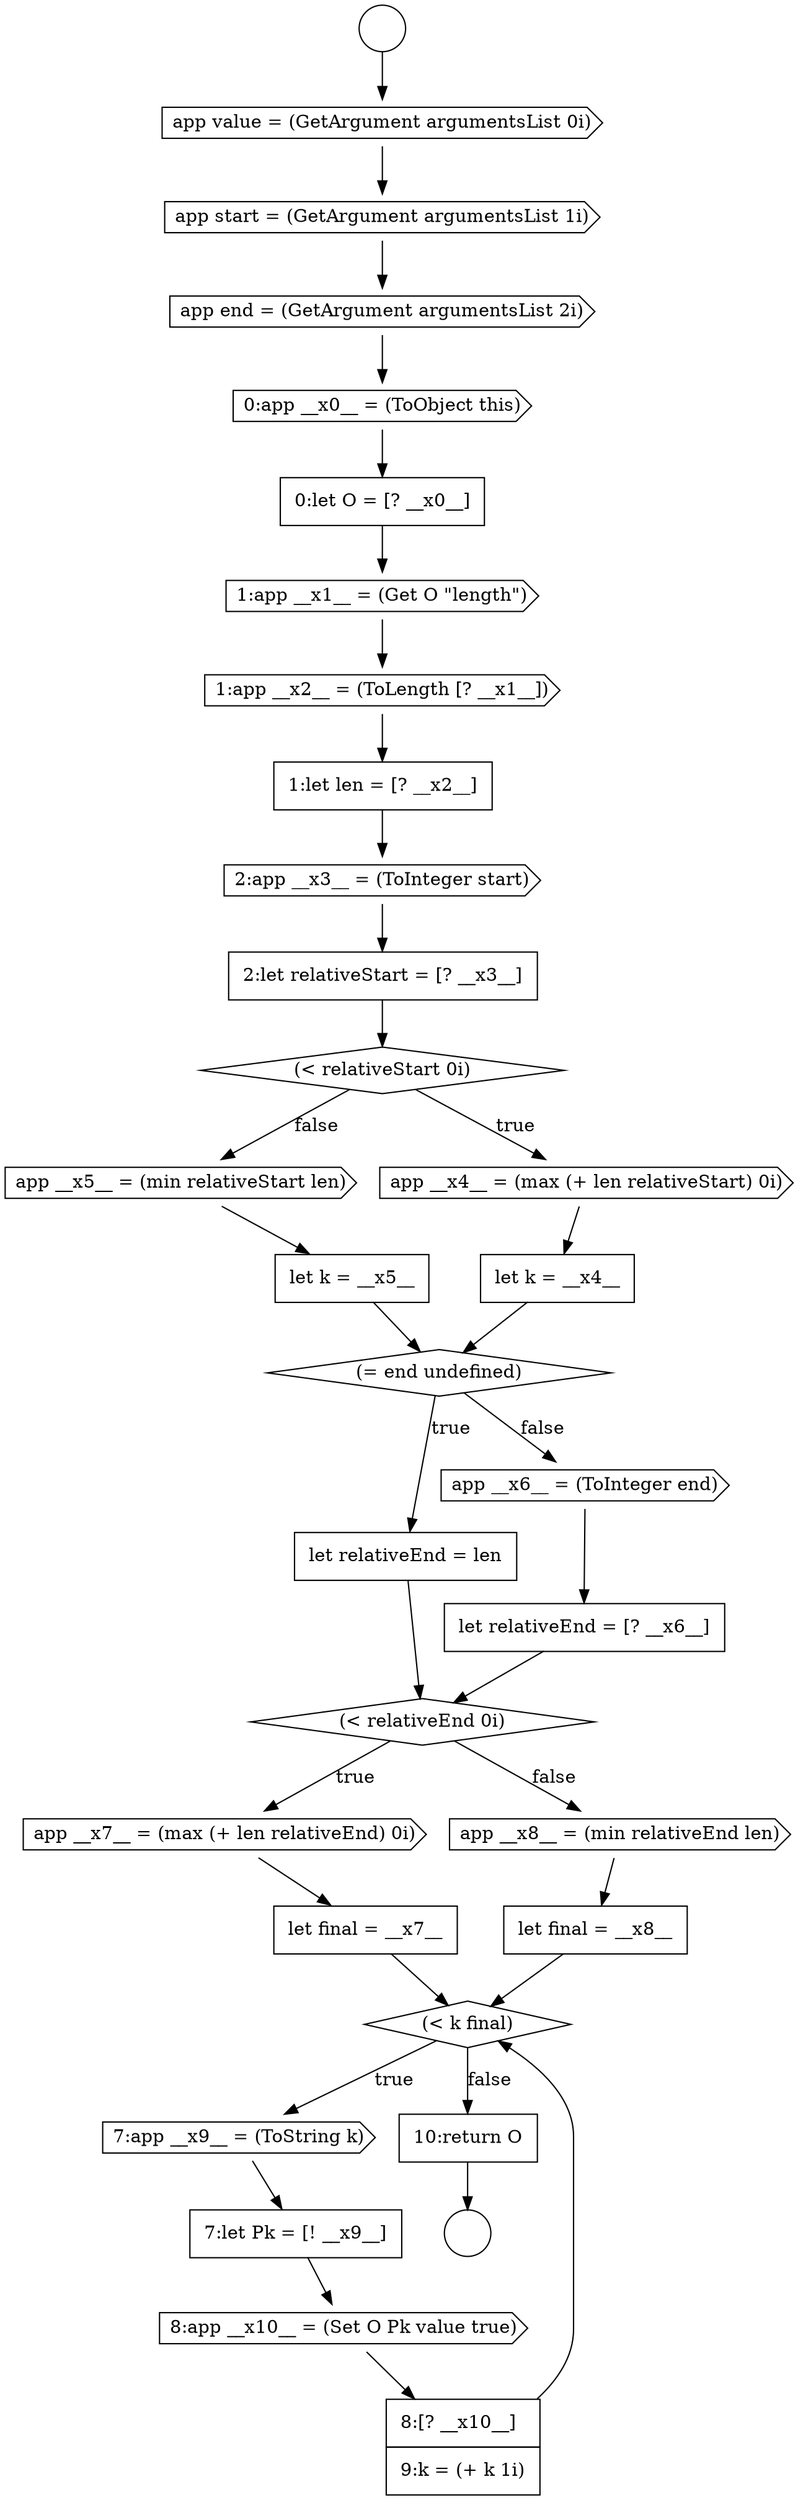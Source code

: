 digraph {
  node15098 [shape=diamond, label=<<font color="black">(&lt; k final)</font>> color="black" fillcolor="white" style=filled]
  node15083 [shape=none, margin=0, label=<<font color="black">
    <table border="0" cellborder="1" cellspacing="0" cellpadding="10">
      <tr><td align="left">2:let relativeStart = [? __x3__]</td></tr>
    </table>
  </font>> color="black" fillcolor="white" style=filled]
  node15073 [shape=circle label=" " color="black" fillcolor="white" style=filled]
  node15078 [shape=none, margin=0, label=<<font color="black">
    <table border="0" cellborder="1" cellspacing="0" cellpadding="10">
      <tr><td align="left">0:let O = [? __x0__]</td></tr>
    </table>
  </font>> color="black" fillcolor="white" style=filled]
  node15089 [shape=diamond, label=<<font color="black">(= end undefined)</font>> color="black" fillcolor="white" style=filled]
  node15074 [shape=cds, label=<<font color="black">app value = (GetArgument argumentsList 0i)</font>> color="black" fillcolor="white" style=filled]
  node15101 [shape=cds, label=<<font color="black">8:app __x10__ = (Set O Pk value true)</font>> color="black" fillcolor="white" style=filled]
  node15086 [shape=none, margin=0, label=<<font color="black">
    <table border="0" cellborder="1" cellspacing="0" cellpadding="10">
      <tr><td align="left">let k = __x4__</td></tr>
    </table>
  </font>> color="black" fillcolor="white" style=filled]
  node15081 [shape=none, margin=0, label=<<font color="black">
    <table border="0" cellborder="1" cellspacing="0" cellpadding="10">
      <tr><td align="left">1:let len = [? __x2__]</td></tr>
    </table>
  </font>> color="black" fillcolor="white" style=filled]
  node15094 [shape=cds, label=<<font color="black">app __x7__ = (max (+ len relativeEnd) 0i)</font>> color="black" fillcolor="white" style=filled]
  node15090 [shape=none, margin=0, label=<<font color="black">
    <table border="0" cellborder="1" cellspacing="0" cellpadding="10">
      <tr><td align="left">let relativeEnd = len</td></tr>
    </table>
  </font>> color="black" fillcolor="white" style=filled]
  node15084 [shape=diamond, label=<<font color="black">(&lt; relativeStart 0i)</font>> color="black" fillcolor="white" style=filled]
  node15099 [shape=cds, label=<<font color="black">7:app __x9__ = (ToString k)</font>> color="black" fillcolor="white" style=filled]
  node15088 [shape=none, margin=0, label=<<font color="black">
    <table border="0" cellborder="1" cellspacing="0" cellpadding="10">
      <tr><td align="left">let k = __x5__</td></tr>
    </table>
  </font>> color="black" fillcolor="white" style=filled]
  node15076 [shape=cds, label=<<font color="black">app end = (GetArgument argumentsList 2i)</font>> color="black" fillcolor="white" style=filled]
  node15091 [shape=cds, label=<<font color="black">app __x6__ = (ToInteger end)</font>> color="black" fillcolor="white" style=filled]
  node15096 [shape=cds, label=<<font color="black">app __x8__ = (min relativeEnd len)</font>> color="black" fillcolor="white" style=filled]
  node15072 [shape=circle label=" " color="black" fillcolor="white" style=filled]
  node15077 [shape=cds, label=<<font color="black">0:app __x0__ = (ToObject this)</font>> color="black" fillcolor="white" style=filled]
  node15092 [shape=none, margin=0, label=<<font color="black">
    <table border="0" cellborder="1" cellspacing="0" cellpadding="10">
      <tr><td align="left">let relativeEnd = [? __x6__]</td></tr>
    </table>
  </font>> color="black" fillcolor="white" style=filled]
  node15087 [shape=cds, label=<<font color="black">app __x5__ = (min relativeStart len)</font>> color="black" fillcolor="white" style=filled]
  node15082 [shape=cds, label=<<font color="black">2:app __x3__ = (ToInteger start)</font>> color="black" fillcolor="white" style=filled]
  node15097 [shape=none, margin=0, label=<<font color="black">
    <table border="0" cellborder="1" cellspacing="0" cellpadding="10">
      <tr><td align="left">let final = __x8__</td></tr>
    </table>
  </font>> color="black" fillcolor="white" style=filled]
  node15103 [shape=none, margin=0, label=<<font color="black">
    <table border="0" cellborder="1" cellspacing="0" cellpadding="10">
      <tr><td align="left">10:return O</td></tr>
    </table>
  </font>> color="black" fillcolor="white" style=filled]
  node15093 [shape=diamond, label=<<font color="black">(&lt; relativeEnd 0i)</font>> color="black" fillcolor="white" style=filled]
  node15100 [shape=none, margin=0, label=<<font color="black">
    <table border="0" cellborder="1" cellspacing="0" cellpadding="10">
      <tr><td align="left">7:let Pk = [! __x9__]</td></tr>
    </table>
  </font>> color="black" fillcolor="white" style=filled]
  node15079 [shape=cds, label=<<font color="black">1:app __x1__ = (Get O &quot;length&quot;)</font>> color="black" fillcolor="white" style=filled]
  node15080 [shape=cds, label=<<font color="black">1:app __x2__ = (ToLength [? __x1__])</font>> color="black" fillcolor="white" style=filled]
  node15102 [shape=none, margin=0, label=<<font color="black">
    <table border="0" cellborder="1" cellspacing="0" cellpadding="10">
      <tr><td align="left">8:[? __x10__]</td></tr>
      <tr><td align="left">9:k = (+ k 1i)</td></tr>
    </table>
  </font>> color="black" fillcolor="white" style=filled]
  node15075 [shape=cds, label=<<font color="black">app start = (GetArgument argumentsList 1i)</font>> color="black" fillcolor="white" style=filled]
  node15095 [shape=none, margin=0, label=<<font color="black">
    <table border="0" cellborder="1" cellspacing="0" cellpadding="10">
      <tr><td align="left">let final = __x7__</td></tr>
    </table>
  </font>> color="black" fillcolor="white" style=filled]
  node15085 [shape=cds, label=<<font color="black">app __x4__ = (max (+ len relativeStart) 0i)</font>> color="black" fillcolor="white" style=filled]
  node15081 -> node15082 [ color="black"]
  node15103 -> node15073 [ color="black"]
  node15097 -> node15098 [ color="black"]
  node15091 -> node15092 [ color="black"]
  node15072 -> node15074 [ color="black"]
  node15100 -> node15101 [ color="black"]
  node15075 -> node15076 [ color="black"]
  node15096 -> node15097 [ color="black"]
  node15083 -> node15084 [ color="black"]
  node15092 -> node15093 [ color="black"]
  node15101 -> node15102 [ color="black"]
  node15087 -> node15088 [ color="black"]
  node15082 -> node15083 [ color="black"]
  node15089 -> node15090 [label=<<font color="black">true</font>> color="black"]
  node15089 -> node15091 [label=<<font color="black">false</font>> color="black"]
  node15093 -> node15094 [label=<<font color="black">true</font>> color="black"]
  node15093 -> node15096 [label=<<font color="black">false</font>> color="black"]
  node15094 -> node15095 [ color="black"]
  node15084 -> node15085 [label=<<font color="black">true</font>> color="black"]
  node15084 -> node15087 [label=<<font color="black">false</font>> color="black"]
  node15079 -> node15080 [ color="black"]
  node15074 -> node15075 [ color="black"]
  node15090 -> node15093 [ color="black"]
  node15080 -> node15081 [ color="black"]
  node15085 -> node15086 [ color="black"]
  node15098 -> node15099 [label=<<font color="black">true</font>> color="black"]
  node15098 -> node15103 [label=<<font color="black">false</font>> color="black"]
  node15077 -> node15078 [ color="black"]
  node15102 -> node15098 [ color="black"]
  node15086 -> node15089 [ color="black"]
  node15099 -> node15100 [ color="black"]
  node15095 -> node15098 [ color="black"]
  node15088 -> node15089 [ color="black"]
  node15076 -> node15077 [ color="black"]
  node15078 -> node15079 [ color="black"]
}

